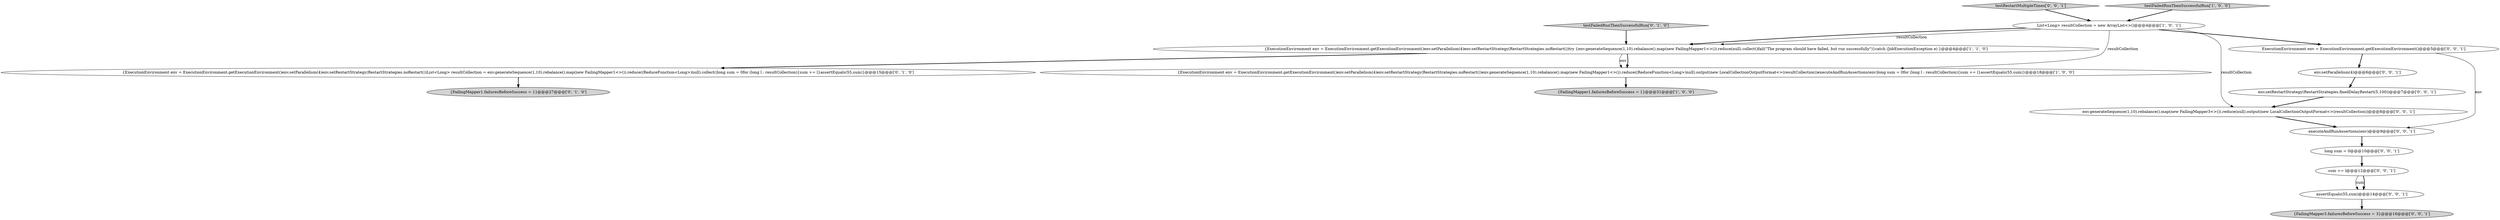digraph {
6 [style = filled, label = "testFailedRunThenSuccessfulRun['0', '1', '0']", fillcolor = lightgray, shape = diamond image = "AAA0AAABBB2BBB"];
11 [style = filled, label = "{FailingMapper3.failuresBeforeSuccess = 3}@@@16@@@['0', '0', '1']", fillcolor = lightgray, shape = ellipse image = "AAA0AAABBB3BBB"];
10 [style = filled, label = "env.generateSequence(1,10).rebalance().map(new FailingMapper3<>()).reduce(null).output(new LocalCollectionOutputFormat<>(resultCollection))@@@8@@@['0', '0', '1']", fillcolor = white, shape = ellipse image = "AAA0AAABBB3BBB"];
12 [style = filled, label = "long sum = 0@@@10@@@['0', '0', '1']", fillcolor = white, shape = ellipse image = "AAA0AAABBB3BBB"];
5 [style = filled, label = "{FailingMapper1.failuresBeforeSuccess = 1}@@@27@@@['0', '1', '0']", fillcolor = lightgray, shape = ellipse image = "AAA0AAABBB2BBB"];
8 [style = filled, label = "executeAndRunAssertions(env)@@@9@@@['0', '0', '1']", fillcolor = white, shape = ellipse image = "AAA0AAABBB3BBB"];
2 [style = filled, label = "{ExecutionEnvironment env = ExecutionEnvironment.getExecutionEnvironment()env.setParallelism(4)env.setRestartStrategy(RestartStrategies.noRestart())try {env.generateSequence(1,10).rebalance().map(new FailingMapper1<>()).reduce(null).collect()fail(\"The program should have failed, but run successfully\")}catch (JobExecutionException e) }@@@4@@@['1', '1', '0']", fillcolor = white, shape = ellipse image = "AAA0AAABBB1BBB"];
9 [style = filled, label = "assertEquals(55,sum)@@@14@@@['0', '0', '1']", fillcolor = white, shape = ellipse image = "AAA0AAABBB3BBB"];
15 [style = filled, label = "env.setRestartStrategy(RestartStrategies.fixedDelayRestart(5,100))@@@7@@@['0', '0', '1']", fillcolor = white, shape = ellipse image = "AAA0AAABBB3BBB"];
17 [style = filled, label = "ExecutionEnvironment env = ExecutionEnvironment.getExecutionEnvironment()@@@5@@@['0', '0', '1']", fillcolor = white, shape = ellipse image = "AAA0AAABBB3BBB"];
3 [style = filled, label = "{ExecutionEnvironment env = ExecutionEnvironment.getExecutionEnvironment()env.setParallelism(4)env.setRestartStrategy(RestartStrategies.noRestart())env.generateSequence(1,10).rebalance().map(new FailingMapper1<>()).reduce((ReduceFunction<Long>)null).output(new LocalCollectionOutputFormat<>(resultCollection))executeAndRunAssertions(env)long sum = 0for (long l : resultCollection){sum += l}assertEquals(55,sum)}@@@18@@@['1', '0', '0']", fillcolor = white, shape = ellipse image = "AAA0AAABBB1BBB"];
1 [style = filled, label = "List<Long> resultCollection = new ArrayList<>()@@@4@@@['1', '0', '1']", fillcolor = white, shape = ellipse image = "AAA0AAABBB1BBB"];
14 [style = filled, label = "env.setParallelism(4)@@@6@@@['0', '0', '1']", fillcolor = white, shape = ellipse image = "AAA0AAABBB3BBB"];
0 [style = filled, label = "{FailingMapper1.failuresBeforeSuccess = 1}@@@31@@@['1', '0', '0']", fillcolor = lightgray, shape = ellipse image = "AAA0AAABBB1BBB"];
16 [style = filled, label = "sum += l@@@12@@@['0', '0', '1']", fillcolor = white, shape = ellipse image = "AAA0AAABBB3BBB"];
13 [style = filled, label = "testRestartMultipleTimes['0', '0', '1']", fillcolor = lightgray, shape = diamond image = "AAA0AAABBB3BBB"];
7 [style = filled, label = "{ExecutionEnvironment env = ExecutionEnvironment.getExecutionEnvironment()env.setParallelism(4)env.setRestartStrategy(RestartStrategies.noRestart())List<Long> resultCollection = env.generateSequence(1,10).rebalance().map(new FailingMapper1<>()).reduce((ReduceFunction<Long>)null).collect()long sum = 0for (long l : resultCollection){sum += l}assertEquals(55,sum)}@@@15@@@['0', '1', '0']", fillcolor = white, shape = ellipse image = "AAA0AAABBB2BBB"];
4 [style = filled, label = "testFailedRunThenSuccessfulRun['1', '0', '0']", fillcolor = lightgray, shape = diamond image = "AAA0AAABBB1BBB"];
9->11 [style = bold, label=""];
8->12 [style = bold, label=""];
17->8 [style = solid, label="env"];
2->7 [style = bold, label=""];
10->8 [style = bold, label=""];
17->14 [style = bold, label=""];
1->2 [style = solid, label="resultCollection"];
6->2 [style = bold, label=""];
4->1 [style = bold, label=""];
12->16 [style = bold, label=""];
2->3 [style = bold, label=""];
16->9 [style = solid, label="sum"];
2->3 [style = solid, label="env"];
3->0 [style = bold, label=""];
1->17 [style = bold, label=""];
7->5 [style = bold, label=""];
13->1 [style = bold, label=""];
1->3 [style = solid, label="resultCollection"];
14->15 [style = bold, label=""];
15->10 [style = bold, label=""];
1->2 [style = bold, label=""];
1->10 [style = solid, label="resultCollection"];
16->9 [style = bold, label=""];
}
